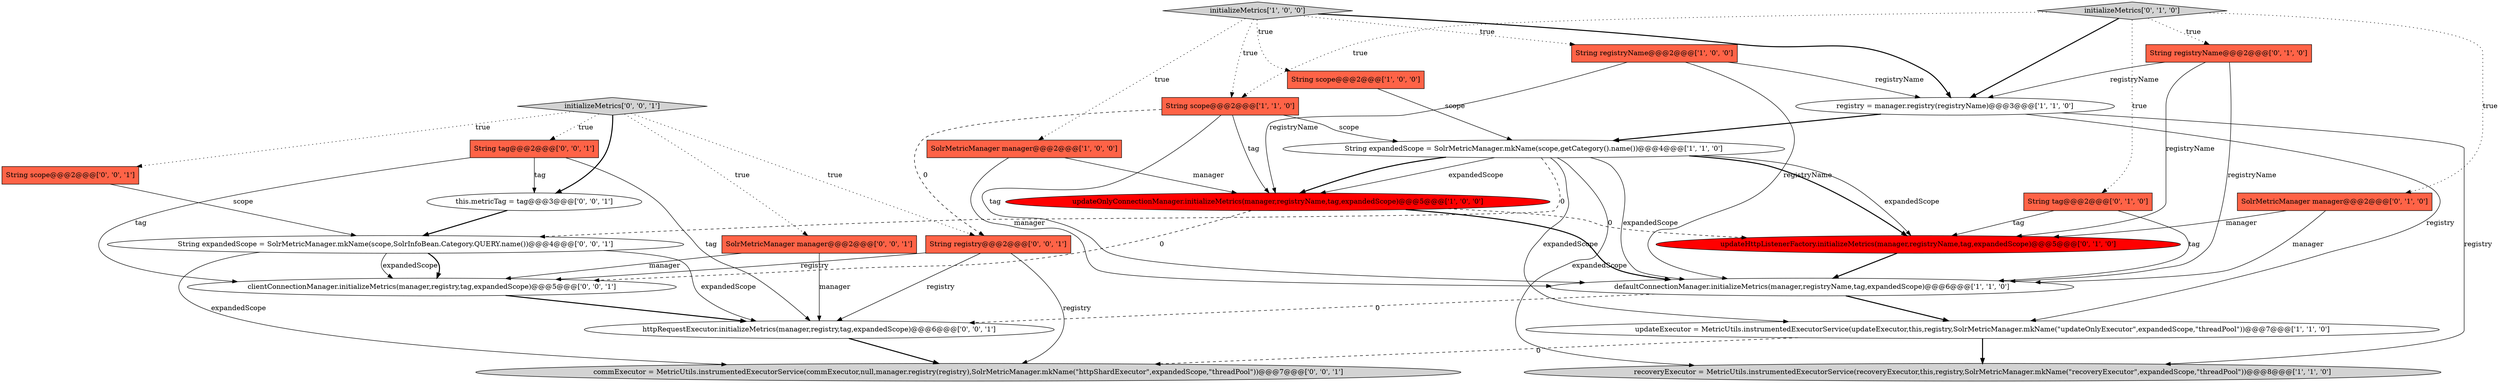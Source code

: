 digraph {
24 [style = filled, label = "httpRequestExecutor.initializeMetrics(manager,registry,tag,expandedScope)@@@6@@@['0', '0', '1']", fillcolor = white, shape = ellipse image = "AAA0AAABBB3BBB"];
22 [style = filled, label = "commExecutor = MetricUtils.instrumentedExecutorService(commExecutor,null,manager.registry(registry),SolrMetricManager.mkName(\"httpShardExecutor\",expandedScope,\"threadPool\"))@@@7@@@['0', '0', '1']", fillcolor = lightgray, shape = ellipse image = "AAA0AAABBB3BBB"];
12 [style = filled, label = "updateHttpListenerFactory.initializeMetrics(manager,registryName,tag,expandedScope)@@@5@@@['0', '1', '0']", fillcolor = red, shape = ellipse image = "AAA1AAABBB2BBB"];
16 [style = filled, label = "String tag@@@2@@@['0', '0', '1']", fillcolor = tomato, shape = box image = "AAA0AAABBB3BBB"];
18 [style = filled, label = "String scope@@@2@@@['0', '0', '1']", fillcolor = tomato, shape = box image = "AAA0AAABBB3BBB"];
15 [style = filled, label = "String registryName@@@2@@@['0', '1', '0']", fillcolor = tomato, shape = box image = "AAA0AAABBB2BBB"];
21 [style = filled, label = "String registry@@@2@@@['0', '0', '1']", fillcolor = tomato, shape = box image = "AAA0AAABBB3BBB"];
25 [style = filled, label = "initializeMetrics['0', '0', '1']", fillcolor = lightgray, shape = diamond image = "AAA0AAABBB3BBB"];
0 [style = filled, label = "registry = manager.registry(registryName)@@@3@@@['1', '1', '0']", fillcolor = white, shape = ellipse image = "AAA0AAABBB1BBB"];
14 [style = filled, label = "initializeMetrics['0', '1', '0']", fillcolor = lightgray, shape = diamond image = "AAA0AAABBB2BBB"];
6 [style = filled, label = "updateExecutor = MetricUtils.instrumentedExecutorService(updateExecutor,this,registry,SolrMetricManager.mkName(\"updateOnlyExecutor\",expandedScope,\"threadPool\"))@@@7@@@['1', '1', '0']", fillcolor = white, shape = ellipse image = "AAA0AAABBB1BBB"];
8 [style = filled, label = "String scope@@@2@@@['1', '0', '0']", fillcolor = tomato, shape = box image = "AAA0AAABBB1BBB"];
17 [style = filled, label = "this.metricTag = tag@@@3@@@['0', '0', '1']", fillcolor = white, shape = ellipse image = "AAA0AAABBB3BBB"];
2 [style = filled, label = "defaultConnectionManager.initializeMetrics(manager,registryName,tag,expandedScope)@@@6@@@['1', '1', '0']", fillcolor = white, shape = ellipse image = "AAA0AAABBB1BBB"];
20 [style = filled, label = "SolrMetricManager manager@@@2@@@['0', '0', '1']", fillcolor = tomato, shape = box image = "AAA0AAABBB3BBB"];
1 [style = filled, label = "SolrMetricManager manager@@@2@@@['1', '0', '0']", fillcolor = tomato, shape = box image = "AAA0AAABBB1BBB"];
11 [style = filled, label = "String tag@@@2@@@['0', '1', '0']", fillcolor = tomato, shape = box image = "AAA0AAABBB2BBB"];
9 [style = filled, label = "String registryName@@@2@@@['1', '0', '0']", fillcolor = tomato, shape = box image = "AAA0AAABBB1BBB"];
7 [style = filled, label = "String expandedScope = SolrMetricManager.mkName(scope,getCategory().name())@@@4@@@['1', '1', '0']", fillcolor = white, shape = ellipse image = "AAA0AAABBB1BBB"];
13 [style = filled, label = "SolrMetricManager manager@@@2@@@['0', '1', '0']", fillcolor = tomato, shape = box image = "AAA0AAABBB2BBB"];
10 [style = filled, label = "String scope@@@2@@@['1', '1', '0']", fillcolor = tomato, shape = box image = "AAA0AAABBB1BBB"];
3 [style = filled, label = "recoveryExecutor = MetricUtils.instrumentedExecutorService(recoveryExecutor,this,registry,SolrMetricManager.mkName(\"recoveryExecutor\",expandedScope,\"threadPool\"))@@@8@@@['1', '1', '0']", fillcolor = lightgray, shape = ellipse image = "AAA0AAABBB1BBB"];
5 [style = filled, label = "updateOnlyConnectionManager.initializeMetrics(manager,registryName,tag,expandedScope)@@@5@@@['1', '0', '0']", fillcolor = red, shape = ellipse image = "AAA1AAABBB1BBB"];
19 [style = filled, label = "String expandedScope = SolrMetricManager.mkName(scope,SolrInfoBean.Category.QUERY.name())@@@4@@@['0', '0', '1']", fillcolor = white, shape = ellipse image = "AAA0AAABBB3BBB"];
4 [style = filled, label = "initializeMetrics['1', '0', '0']", fillcolor = lightgray, shape = diamond image = "AAA0AAABBB1BBB"];
23 [style = filled, label = "clientConnectionManager.initializeMetrics(manager,registry,tag,expandedScope)@@@5@@@['0', '0', '1']", fillcolor = white, shape = ellipse image = "AAA0AAABBB3BBB"];
21->23 [style = solid, label="registry"];
6->3 [style = bold, label=""];
1->2 [style = solid, label="manager"];
5->12 [style = dashed, label="0"];
10->21 [style = dashed, label="0"];
19->24 [style = solid, label="expandedScope"];
1->5 [style = solid, label="manager"];
16->17 [style = solid, label="tag"];
15->12 [style = solid, label="registryName"];
25->21 [style = dotted, label="true"];
4->1 [style = dotted, label="true"];
18->19 [style = solid, label="scope"];
7->6 [style = solid, label="expandedScope"];
2->6 [style = bold, label=""];
10->5 [style = solid, label="tag"];
7->12 [style = bold, label=""];
9->0 [style = solid, label="registryName"];
4->10 [style = dotted, label="true"];
5->23 [style = dashed, label="0"];
21->22 [style = solid, label="registry"];
0->6 [style = solid, label="registry"];
4->8 [style = dotted, label="true"];
16->23 [style = solid, label="tag"];
9->5 [style = solid, label="registryName"];
9->2 [style = solid, label="registryName"];
21->24 [style = solid, label="registry"];
24->22 [style = bold, label=""];
25->17 [style = bold, label=""];
11->2 [style = solid, label="tag"];
17->19 [style = bold, label=""];
14->10 [style = dotted, label="true"];
20->24 [style = solid, label="manager"];
14->13 [style = dotted, label="true"];
16->24 [style = solid, label="tag"];
19->23 [style = solid, label="expandedScope"];
4->0 [style = bold, label=""];
13->2 [style = solid, label="manager"];
0->7 [style = bold, label=""];
25->18 [style = dotted, label="true"];
6->22 [style = dashed, label="0"];
14->15 [style = dotted, label="true"];
5->2 [style = bold, label=""];
7->5 [style = bold, label=""];
12->2 [style = bold, label=""];
23->24 [style = bold, label=""];
14->0 [style = bold, label=""];
7->2 [style = solid, label="expandedScope"];
7->5 [style = solid, label="expandedScope"];
7->19 [style = dashed, label="0"];
19->23 [style = bold, label=""];
7->3 [style = solid, label="expandedScope"];
11->12 [style = solid, label="tag"];
25->20 [style = dotted, label="true"];
20->23 [style = solid, label="manager"];
19->22 [style = solid, label="expandedScope"];
10->2 [style = solid, label="tag"];
13->12 [style = solid, label="manager"];
7->12 [style = solid, label="expandedScope"];
14->11 [style = dotted, label="true"];
15->0 [style = solid, label="registryName"];
15->2 [style = solid, label="registryName"];
4->9 [style = dotted, label="true"];
2->24 [style = dashed, label="0"];
25->16 [style = dotted, label="true"];
8->7 [style = solid, label="scope"];
10->7 [style = solid, label="scope"];
0->3 [style = solid, label="registry"];
}
